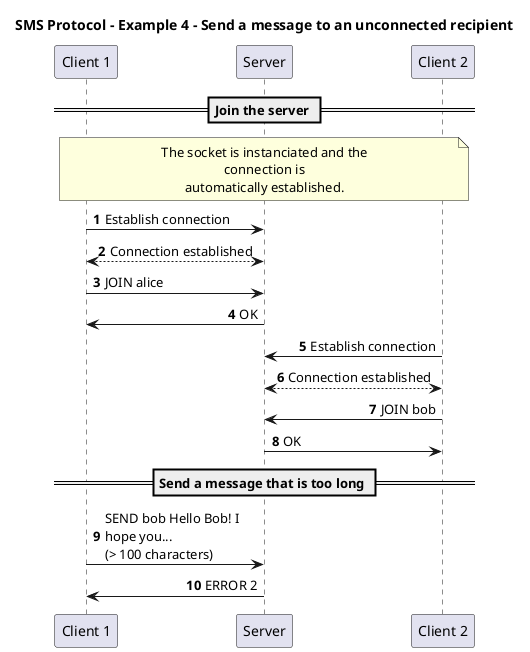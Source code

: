 @startuml sms-protocol-example-4-send-a-message-that-is-too-long-example
skinparam boxPadding 100
skinparam maxMessageSize 150
skinparam noteTextAlignment center
skinparam sequenceMessageAlign direction
skinparam wrapWidth 250
autonumber

!pragma teoz true

title "SMS Protocol - Example 4 - Send a message to an unconnected recipient"

participant "Client 1" as c1
participant "Server" as s
participant "Client 2" as c2

== Join the server ==

note over c1, c2
The socket is instanciated and the connection is
automatically established.
end note

c1->s : Establish connection
c1<-->s : Connection established

c1->s: JOIN alice
s->c1: OK

c2->s : Establish connection
c2<-->s : Connection established

c2->s: JOIN bob
s->c2: OK

== Send a message that is too long ==

c1->s: SEND bob Hello Bob! I hope you...\n(> 100 characters)
s->c1: ERROR 2
@enduml
